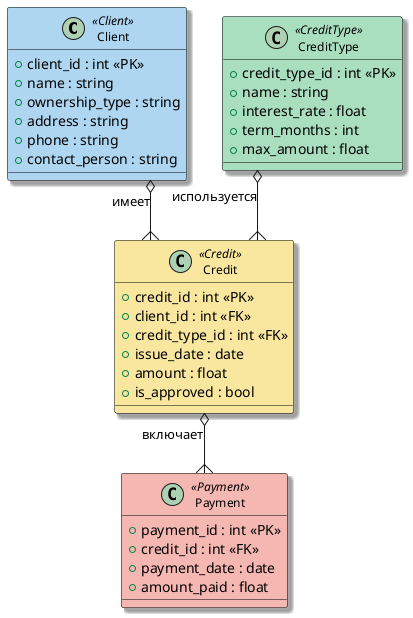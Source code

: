 @startuml schema2
' --- Стиль ---
skinparam class {
    BackgroundColor<<Client>> #AED6F1
    BackgroundColor<<CreditType>> #A9DFBF
    BackgroundColor<<Credit>> #F9E79F
    BackgroundColor<<Payment>> #F5B7B1
    BorderColor Black
    FontSize 12
}

skinparam linetype ortho
skinparam shadowing true

' --- Сущности ---
class Client <<Client>> {
    +client_id : int <<PK>>
    +name : string
    +ownership_type : string
    +address : string
    +phone : string
    +contact_person : string
}

class CreditType <<CreditType>> {
    +credit_type_id : int <<PK>>
    +name : string
    +interest_rate : float
    +term_months : int
    +max_amount : float
}

class Credit <<Credit>> {
    +credit_id : int <<PK>>
    +client_id : int <<FK>>
    +credit_type_id : int <<FK>>
    +issue_date : date
    +amount : float
    +is_approved : bool
}

class Payment <<Payment>> {
    +payment_id : int <<PK>>
    +credit_id : int <<FK>>
    +payment_date : date
    +amount_paid : float
}

' --- Связи с Crow's Foot ---
Client  o--{ Credit : имеет
CreditType  o--{ Credit : используется
Credit  o--{ Payment : включает

@enduml
